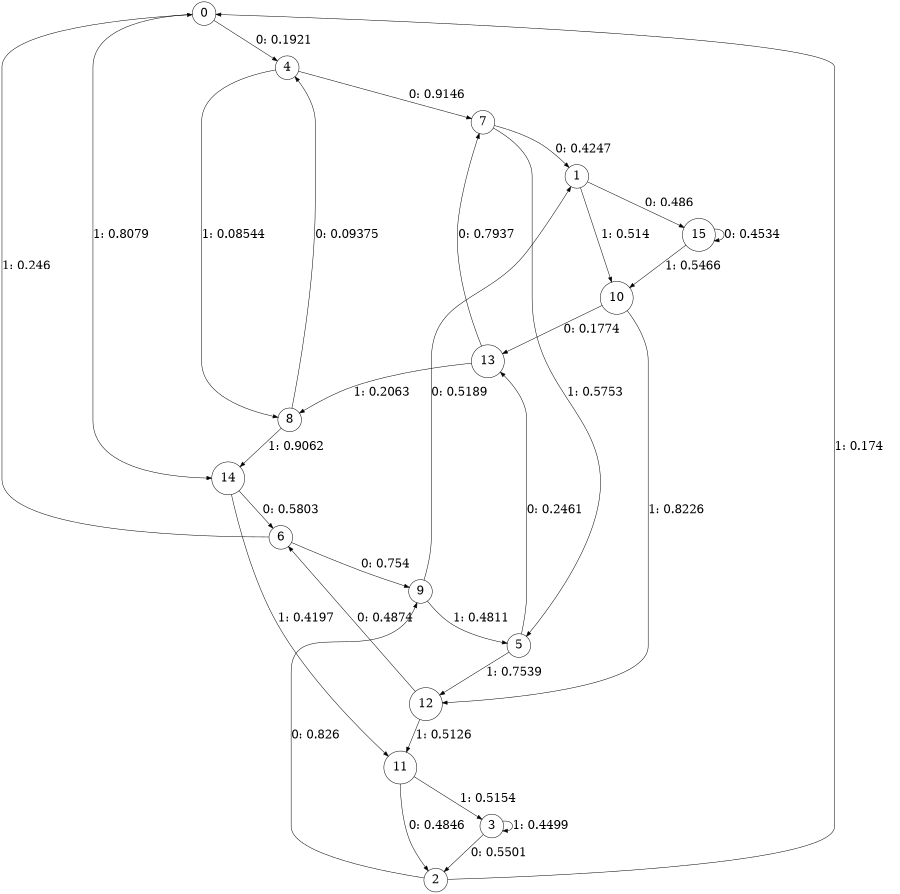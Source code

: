 digraph "ch21faceL4" {
size = "6,8.5";
ratio = "fill";
node [shape = circle];
node [fontsize = 24];
edge [fontsize = 24];
0 -> 4 [label = "0: 0.1921   "];
0 -> 14 [label = "1: 0.8079   "];
1 -> 15 [label = "0: 0.486    "];
1 -> 10 [label = "1: 0.514    "];
2 -> 9 [label = "0: 0.826    "];
2 -> 0 [label = "1: 0.174    "];
3 -> 2 [label = "0: 0.5501   "];
3 -> 3 [label = "1: 0.4499   "];
4 -> 7 [label = "0: 0.9146   "];
4 -> 8 [label = "1: 0.08544  "];
5 -> 13 [label = "0: 0.2461   "];
5 -> 12 [label = "1: 0.7539   "];
6 -> 9 [label = "0: 0.754    "];
6 -> 0 [label = "1: 0.246    "];
7 -> 1 [label = "0: 0.4247   "];
7 -> 5 [label = "1: 0.5753   "];
8 -> 4 [label = "0: 0.09375  "];
8 -> 14 [label = "1: 0.9062   "];
9 -> 1 [label = "0: 0.5189   "];
9 -> 5 [label = "1: 0.4811   "];
10 -> 13 [label = "0: 0.1774   "];
10 -> 12 [label = "1: 0.8226   "];
11 -> 2 [label = "0: 0.4846   "];
11 -> 3 [label = "1: 0.5154   "];
12 -> 6 [label = "0: 0.4874   "];
12 -> 11 [label = "1: 0.5126   "];
13 -> 7 [label = "0: 0.7937   "];
13 -> 8 [label = "1: 0.2063   "];
14 -> 6 [label = "0: 0.5803   "];
14 -> 11 [label = "1: 0.4197   "];
15 -> 15 [label = "0: 0.4534   "];
15 -> 10 [label = "1: 0.5466   "];
}